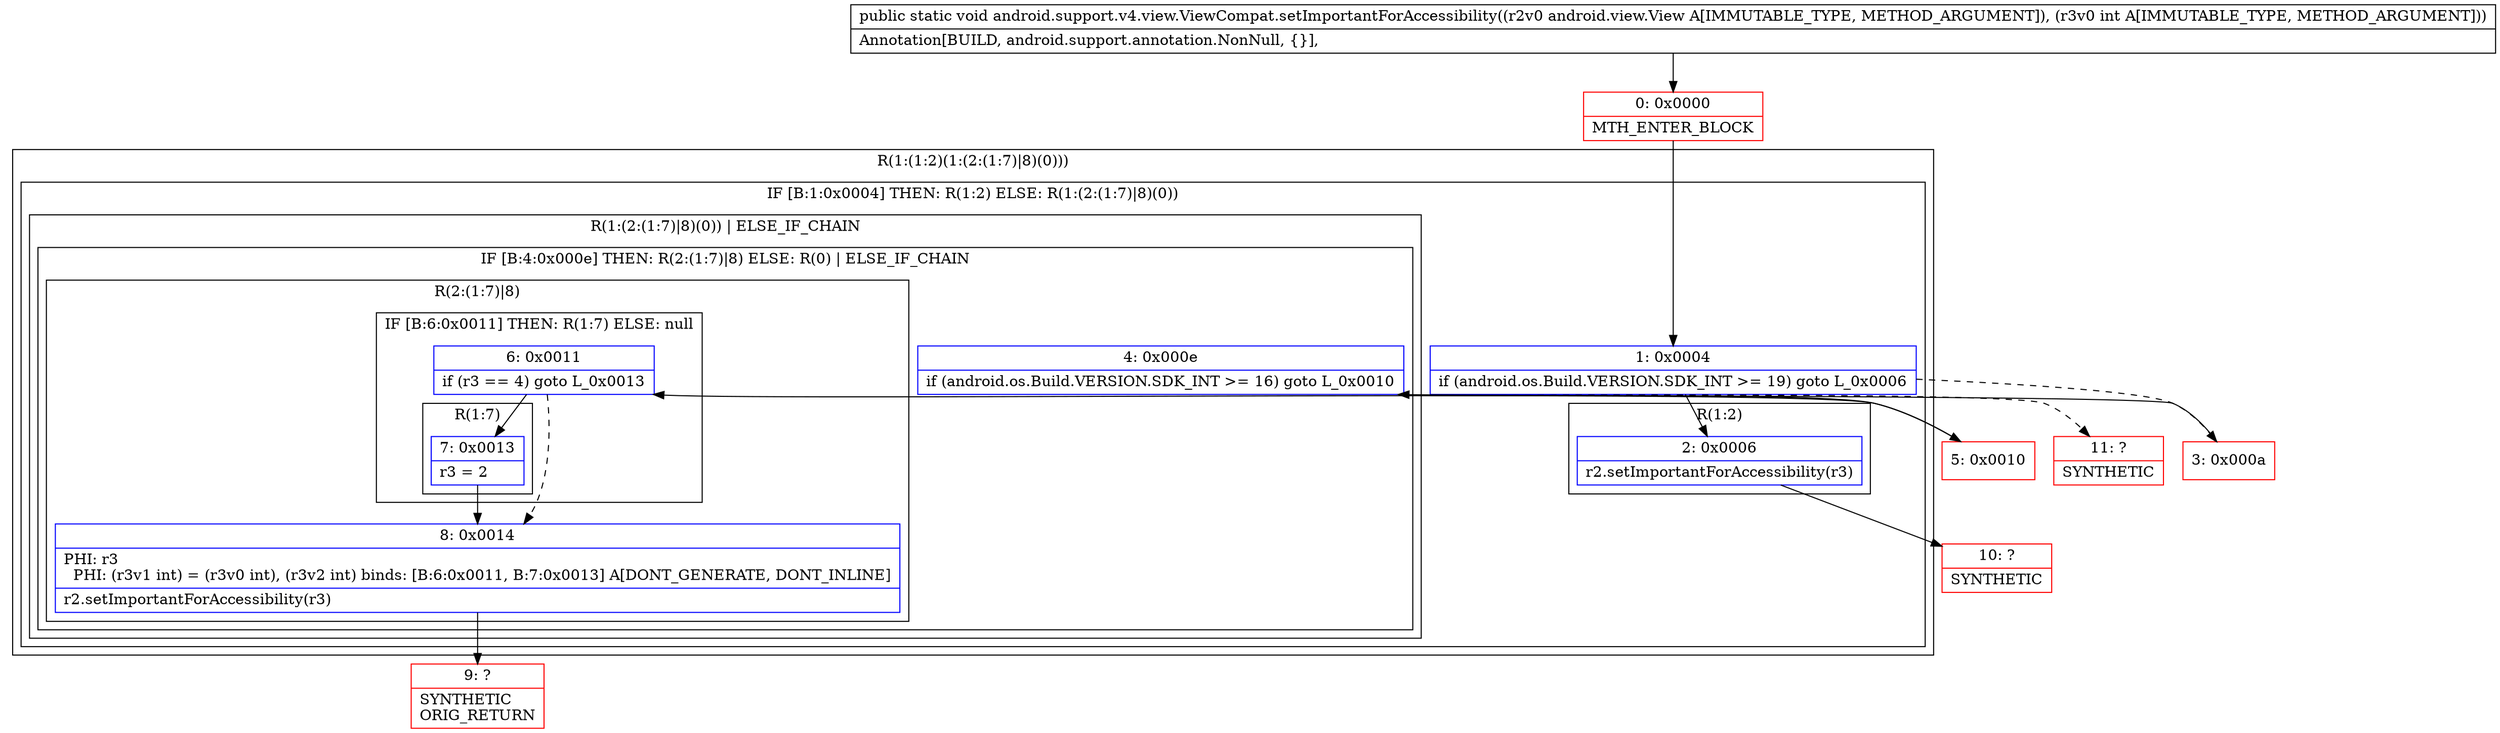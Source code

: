digraph "CFG forandroid.support.v4.view.ViewCompat.setImportantForAccessibility(Landroid\/view\/View;I)V" {
subgraph cluster_Region_1565992530 {
label = "R(1:(1:2)(1:(2:(1:7)|8)(0)))";
node [shape=record,color=blue];
subgraph cluster_IfRegion_1829533535 {
label = "IF [B:1:0x0004] THEN: R(1:2) ELSE: R(1:(2:(1:7)|8)(0))";
node [shape=record,color=blue];
Node_1 [shape=record,label="{1\:\ 0x0004|if (android.os.Build.VERSION.SDK_INT \>= 19) goto L_0x0006\l}"];
subgraph cluster_Region_1213188019 {
label = "R(1:2)";
node [shape=record,color=blue];
Node_2 [shape=record,label="{2\:\ 0x0006|r2.setImportantForAccessibility(r3)\l}"];
}
subgraph cluster_Region_17919213 {
label = "R(1:(2:(1:7)|8)(0)) | ELSE_IF_CHAIN\l";
node [shape=record,color=blue];
subgraph cluster_IfRegion_1695592235 {
label = "IF [B:4:0x000e] THEN: R(2:(1:7)|8) ELSE: R(0) | ELSE_IF_CHAIN\l";
node [shape=record,color=blue];
Node_4 [shape=record,label="{4\:\ 0x000e|if (android.os.Build.VERSION.SDK_INT \>= 16) goto L_0x0010\l}"];
subgraph cluster_Region_1797818969 {
label = "R(2:(1:7)|8)";
node [shape=record,color=blue];
subgraph cluster_IfRegion_1567402704 {
label = "IF [B:6:0x0011] THEN: R(1:7) ELSE: null";
node [shape=record,color=blue];
Node_6 [shape=record,label="{6\:\ 0x0011|if (r3 == 4) goto L_0x0013\l}"];
subgraph cluster_Region_1460720532 {
label = "R(1:7)";
node [shape=record,color=blue];
Node_7 [shape=record,label="{7\:\ 0x0013|r3 = 2\l}"];
}
}
Node_8 [shape=record,label="{8\:\ 0x0014|PHI: r3 \l  PHI: (r3v1 int) = (r3v0 int), (r3v2 int) binds: [B:6:0x0011, B:7:0x0013] A[DONT_GENERATE, DONT_INLINE]\l|r2.setImportantForAccessibility(r3)\l}"];
}
subgraph cluster_Region_924403626 {
label = "R(0)";
node [shape=record,color=blue];
}
}
}
}
}
Node_0 [shape=record,color=red,label="{0\:\ 0x0000|MTH_ENTER_BLOCK\l}"];
Node_3 [shape=record,color=red,label="{3\:\ 0x000a}"];
Node_5 [shape=record,color=red,label="{5\:\ 0x0010}"];
Node_9 [shape=record,color=red,label="{9\:\ ?|SYNTHETIC\lORIG_RETURN\l}"];
Node_10 [shape=record,color=red,label="{10\:\ ?|SYNTHETIC\l}"];
Node_11 [shape=record,color=red,label="{11\:\ ?|SYNTHETIC\l}"];
MethodNode[shape=record,label="{public static void android.support.v4.view.ViewCompat.setImportantForAccessibility((r2v0 android.view.View A[IMMUTABLE_TYPE, METHOD_ARGUMENT]), (r3v0 int A[IMMUTABLE_TYPE, METHOD_ARGUMENT]))  | Annotation[BUILD, android.support.annotation.NonNull, \{\}], \l}"];
MethodNode -> Node_0;
Node_1 -> Node_2;
Node_1 -> Node_3[style=dashed];
Node_2 -> Node_10;
Node_4 -> Node_5;
Node_4 -> Node_11[style=dashed];
Node_6 -> Node_7;
Node_6 -> Node_8[style=dashed];
Node_7 -> Node_8;
Node_8 -> Node_9;
Node_0 -> Node_1;
Node_3 -> Node_4;
Node_5 -> Node_6;
}

